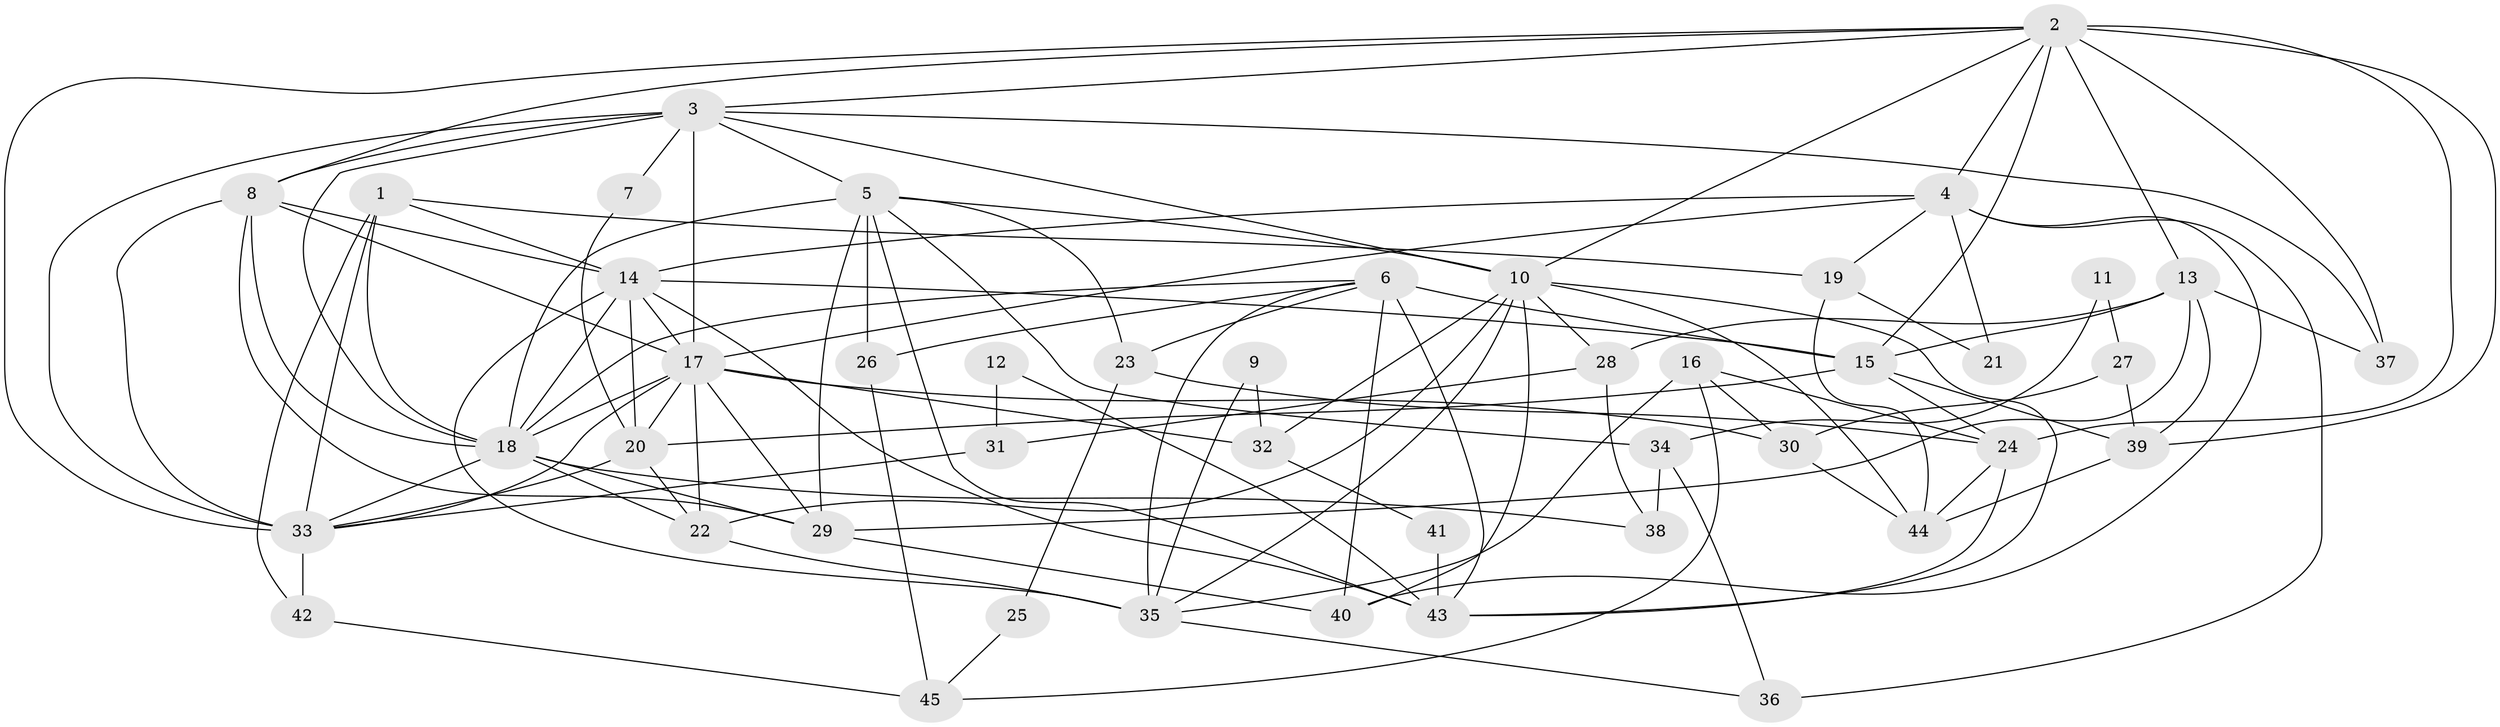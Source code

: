 // original degree distribution, {5: 0.16853932584269662, 3: 0.2696629213483146, 4: 0.2696629213483146, 6: 0.10112359550561797, 2: 0.1348314606741573, 7: 0.056179775280898875}
// Generated by graph-tools (version 1.1) at 2025/36/03/09/25 02:36:21]
// undirected, 45 vertices, 117 edges
graph export_dot {
graph [start="1"]
  node [color=gray90,style=filled];
  1;
  2;
  3;
  4;
  5;
  6;
  7;
  8;
  9;
  10;
  11;
  12;
  13;
  14;
  15;
  16;
  17;
  18;
  19;
  20;
  21;
  22;
  23;
  24;
  25;
  26;
  27;
  28;
  29;
  30;
  31;
  32;
  33;
  34;
  35;
  36;
  37;
  38;
  39;
  40;
  41;
  42;
  43;
  44;
  45;
  1 -- 14 [weight=1.0];
  1 -- 18 [weight=1.0];
  1 -- 19 [weight=1.0];
  1 -- 33 [weight=1.0];
  1 -- 42 [weight=1.0];
  2 -- 3 [weight=1.0];
  2 -- 4 [weight=1.0];
  2 -- 8 [weight=1.0];
  2 -- 10 [weight=1.0];
  2 -- 13 [weight=2.0];
  2 -- 15 [weight=1.0];
  2 -- 24 [weight=1.0];
  2 -- 33 [weight=2.0];
  2 -- 37 [weight=2.0];
  2 -- 39 [weight=1.0];
  3 -- 5 [weight=1.0];
  3 -- 7 [weight=2.0];
  3 -- 8 [weight=1.0];
  3 -- 10 [weight=1.0];
  3 -- 17 [weight=2.0];
  3 -- 18 [weight=1.0];
  3 -- 33 [weight=1.0];
  3 -- 37 [weight=1.0];
  4 -- 14 [weight=1.0];
  4 -- 17 [weight=1.0];
  4 -- 19 [weight=1.0];
  4 -- 21 [weight=1.0];
  4 -- 36 [weight=1.0];
  4 -- 40 [weight=1.0];
  5 -- 10 [weight=1.0];
  5 -- 18 [weight=2.0];
  5 -- 23 [weight=1.0];
  5 -- 26 [weight=1.0];
  5 -- 29 [weight=1.0];
  5 -- 34 [weight=1.0];
  5 -- 43 [weight=1.0];
  6 -- 15 [weight=4.0];
  6 -- 18 [weight=1.0];
  6 -- 23 [weight=1.0];
  6 -- 26 [weight=1.0];
  6 -- 35 [weight=1.0];
  6 -- 40 [weight=1.0];
  6 -- 43 [weight=1.0];
  7 -- 20 [weight=1.0];
  8 -- 14 [weight=1.0];
  8 -- 17 [weight=1.0];
  8 -- 18 [weight=1.0];
  8 -- 29 [weight=1.0];
  8 -- 33 [weight=1.0];
  9 -- 32 [weight=1.0];
  9 -- 35 [weight=1.0];
  10 -- 22 [weight=1.0];
  10 -- 28 [weight=1.0];
  10 -- 32 [weight=1.0];
  10 -- 35 [weight=1.0];
  10 -- 40 [weight=1.0];
  10 -- 43 [weight=1.0];
  10 -- 44 [weight=1.0];
  11 -- 27 [weight=1.0];
  11 -- 34 [weight=1.0];
  12 -- 31 [weight=1.0];
  12 -- 43 [weight=1.0];
  13 -- 15 [weight=2.0];
  13 -- 28 [weight=1.0];
  13 -- 29 [weight=2.0];
  13 -- 37 [weight=1.0];
  13 -- 39 [weight=1.0];
  14 -- 15 [weight=1.0];
  14 -- 17 [weight=3.0];
  14 -- 18 [weight=1.0];
  14 -- 20 [weight=1.0];
  14 -- 35 [weight=1.0];
  14 -- 43 [weight=1.0];
  15 -- 20 [weight=1.0];
  15 -- 24 [weight=1.0];
  15 -- 39 [weight=1.0];
  16 -- 24 [weight=1.0];
  16 -- 30 [weight=1.0];
  16 -- 35 [weight=1.0];
  16 -- 45 [weight=1.0];
  17 -- 18 [weight=2.0];
  17 -- 20 [weight=1.0];
  17 -- 22 [weight=1.0];
  17 -- 29 [weight=1.0];
  17 -- 30 [weight=1.0];
  17 -- 32 [weight=1.0];
  17 -- 33 [weight=2.0];
  18 -- 22 [weight=1.0];
  18 -- 29 [weight=1.0];
  18 -- 33 [weight=1.0];
  18 -- 38 [weight=1.0];
  19 -- 21 [weight=1.0];
  19 -- 44 [weight=1.0];
  20 -- 22 [weight=1.0];
  20 -- 33 [weight=1.0];
  22 -- 35 [weight=1.0];
  23 -- 24 [weight=1.0];
  23 -- 25 [weight=1.0];
  24 -- 43 [weight=1.0];
  24 -- 44 [weight=1.0];
  25 -- 45 [weight=1.0];
  26 -- 45 [weight=1.0];
  27 -- 30 [weight=1.0];
  27 -- 39 [weight=1.0];
  28 -- 31 [weight=1.0];
  28 -- 38 [weight=1.0];
  29 -- 40 [weight=1.0];
  30 -- 44 [weight=1.0];
  31 -- 33 [weight=1.0];
  32 -- 41 [weight=1.0];
  33 -- 42 [weight=1.0];
  34 -- 36 [weight=1.0];
  34 -- 38 [weight=1.0];
  35 -- 36 [weight=1.0];
  39 -- 44 [weight=1.0];
  41 -- 43 [weight=1.0];
  42 -- 45 [weight=1.0];
}

